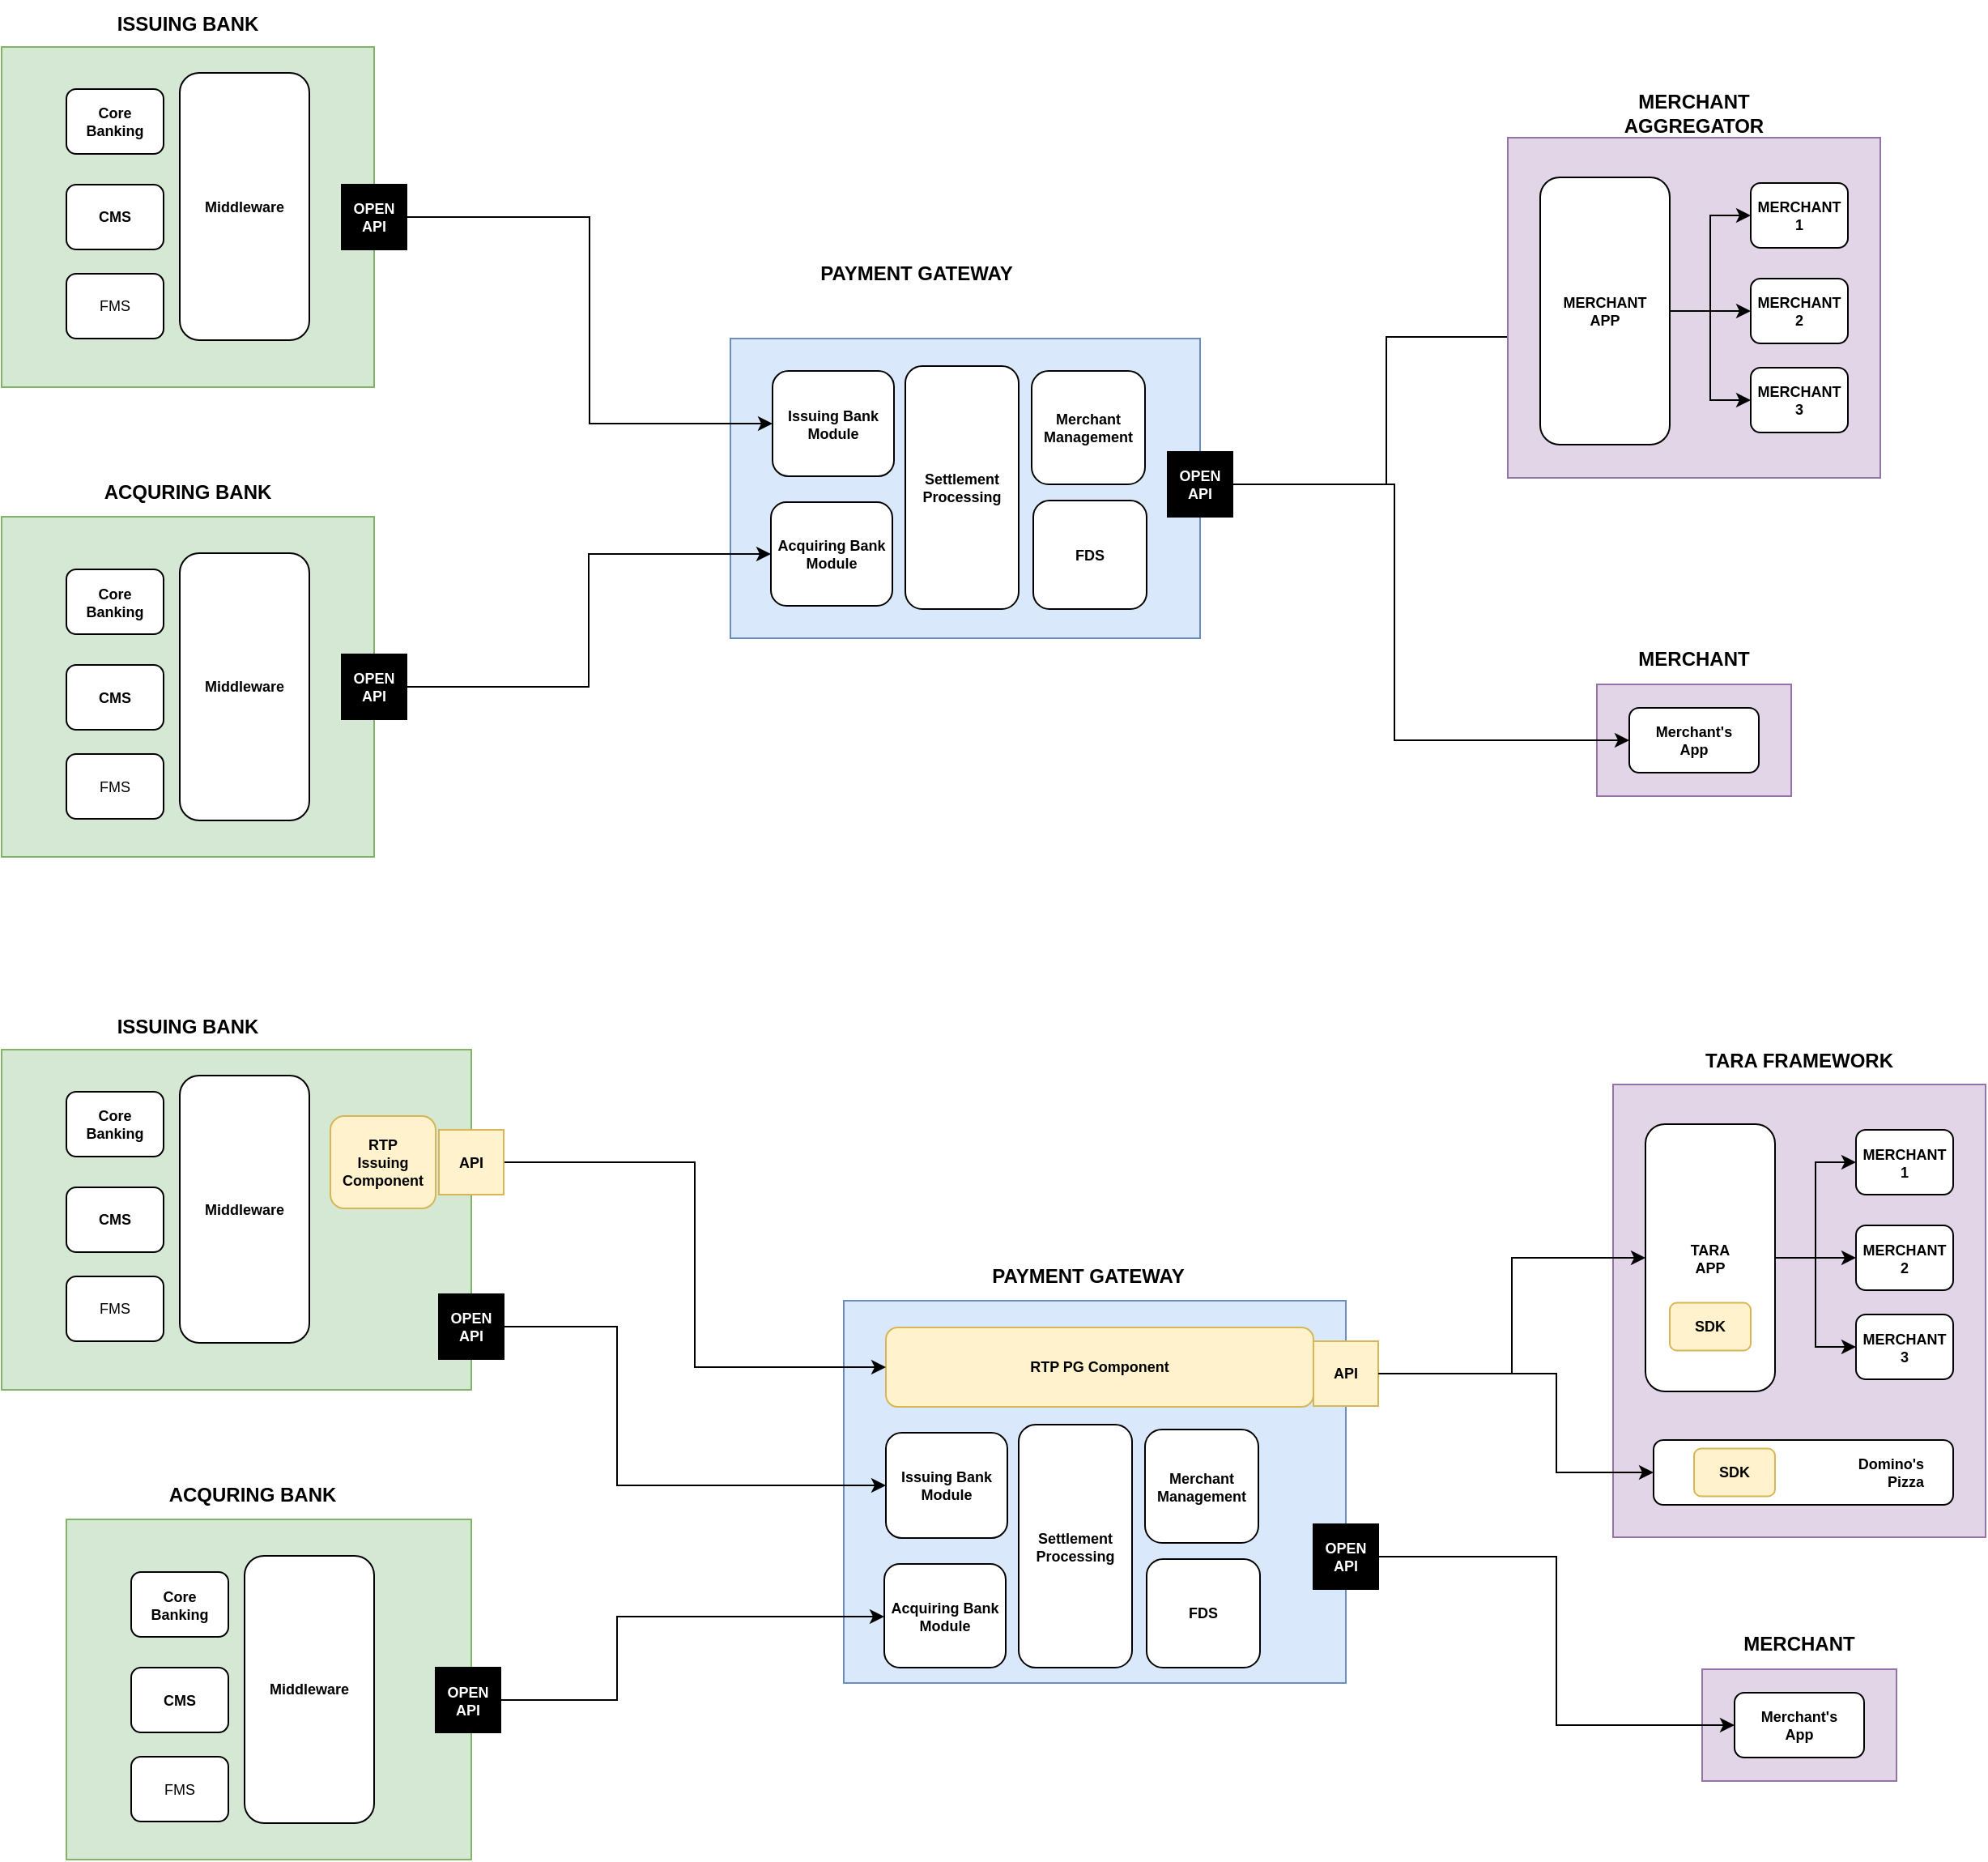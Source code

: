 <mxfile version="17.4.1" type="github">
  <diagram id="5-1qBF89IbfFa1BY4Lqq" name="Page-1">
    <mxGraphModel dx="1303" dy="767" grid="1" gridSize="10" guides="1" tooltips="1" connect="1" arrows="1" fold="1" page="1" pageScale="1" pageWidth="850" pageHeight="1100" math="0" shadow="0">
      <root>
        <mxCell id="0" />
        <mxCell id="1" parent="0" />
        <mxCell id="tZL4ecfah4JBYp6cC6tO-15" value="" style="rounded=0;whiteSpace=wrap;html=1;fillColor=#d5e8d4;strokeColor=#82b366;" vertex="1" parent="1">
          <mxGeometry x="80" y="440" width="230" height="210" as="geometry" />
        </mxCell>
        <mxCell id="tZL4ecfah4JBYp6cC6tO-16" value="ISSUING BANK" style="text;html=1;strokeColor=none;fillColor=none;align=center;verticalAlign=middle;whiteSpace=wrap;rounded=0;fontStyle=1" vertex="1" parent="1">
          <mxGeometry x="115" y="411" width="160" height="30" as="geometry" />
        </mxCell>
        <mxCell id="tZL4ecfah4JBYp6cC6tO-17" value="" style="rounded=0;whiteSpace=wrap;html=1;fillColor=#dae8fc;strokeColor=#6c8ebf;" vertex="1" parent="1">
          <mxGeometry x="530" y="620" width="290" height="185" as="geometry" />
        </mxCell>
        <mxCell id="tZL4ecfah4JBYp6cC6tO-18" value="PAYMENT GATEWAY" style="text;html=1;strokeColor=none;fillColor=none;align=center;verticalAlign=middle;whiteSpace=wrap;rounded=0;fontStyle=1" vertex="1" parent="1">
          <mxGeometry x="560" y="565" width="170" height="30" as="geometry" />
        </mxCell>
        <mxCell id="tZL4ecfah4JBYp6cC6tO-19" value="" style="rounded=0;whiteSpace=wrap;html=1;fillColor=#e1d5e7;strokeColor=#9673a6;" vertex="1" parent="1">
          <mxGeometry x="1065" y="833.5" width="120" height="69" as="geometry" />
        </mxCell>
        <mxCell id="tZL4ecfah4JBYp6cC6tO-20" value="MERCHANT" style="text;html=1;strokeColor=none;fillColor=none;align=center;verticalAlign=middle;whiteSpace=wrap;rounded=0;fontStyle=1" vertex="1" parent="1">
          <mxGeometry x="1095" y="802.5" width="60" height="30" as="geometry" />
        </mxCell>
        <mxCell id="tZL4ecfah4JBYp6cC6tO-26" value="Core Banking" style="rounded=1;whiteSpace=wrap;html=1;fontSize=9;fontStyle=1" vertex="1" parent="1">
          <mxGeometry x="120" y="466" width="60" height="40" as="geometry" />
        </mxCell>
        <mxCell id="tZL4ecfah4JBYp6cC6tO-27" value="Middleware" style="rounded=1;whiteSpace=wrap;html=1;fontSize=9;fontStyle=1" vertex="1" parent="1">
          <mxGeometry x="190" y="456" width="80" height="165" as="geometry" />
        </mxCell>
        <mxCell id="tZL4ecfah4JBYp6cC6tO-29" value="Settlement&lt;br&gt;Processing" style="rounded=1;whiteSpace=wrap;html=1;fontSize=9;fontStyle=1" vertex="1" parent="1">
          <mxGeometry x="638" y="637" width="70" height="150" as="geometry" />
        </mxCell>
        <mxCell id="tZL4ecfah4JBYp6cC6tO-31" value="Merchant&#39;s&lt;br&gt;App" style="rounded=1;whiteSpace=wrap;html=1;fontSize=9;fontStyle=1" vertex="1" parent="1">
          <mxGeometry x="1085" y="848" width="80" height="40" as="geometry" />
        </mxCell>
        <mxCell id="tZL4ecfah4JBYp6cC6tO-36" value="&lt;span style=&quot;font-weight: normal&quot;&gt;FMS&lt;/span&gt;" style="rounded=1;whiteSpace=wrap;html=1;fontSize=9;fontStyle=1" vertex="1" parent="1">
          <mxGeometry x="120" y="580" width="60" height="40" as="geometry" />
        </mxCell>
        <mxCell id="tZL4ecfah4JBYp6cC6tO-37" value="Issuing Bank Module" style="rounded=1;whiteSpace=wrap;html=1;fontSize=9;fontStyle=1" vertex="1" parent="1">
          <mxGeometry x="556" y="640" width="75" height="65" as="geometry" />
        </mxCell>
        <mxCell id="tZL4ecfah4JBYp6cC6tO-38" value="FDS" style="rounded=1;whiteSpace=wrap;html=1;fontSize=9;fontStyle=1" vertex="1" parent="1">
          <mxGeometry x="717" y="720" width="70" height="67" as="geometry" />
        </mxCell>
        <mxCell id="tZL4ecfah4JBYp6cC6tO-39" value="Acquiring Bank Module" style="rounded=1;whiteSpace=wrap;html=1;fontSize=9;fontStyle=1" vertex="1" parent="1">
          <mxGeometry x="555" y="721" width="75" height="64" as="geometry" />
        </mxCell>
        <mxCell id="tZL4ecfah4JBYp6cC6tO-40" value="CMS" style="rounded=1;whiteSpace=wrap;html=1;fontSize=9;fontStyle=1" vertex="1" parent="1">
          <mxGeometry x="120" y="525" width="60" height="40" as="geometry" />
        </mxCell>
        <mxCell id="tZL4ecfah4JBYp6cC6tO-95" style="edgeStyle=orthogonalEdgeStyle;rounded=0;orthogonalLoop=1;jettySize=auto;html=1;exitX=1;exitY=0.5;exitDx=0;exitDy=0;entryX=0;entryY=0.5;entryDx=0;entryDy=0;fontFamily=Helvetica;fontSize=9;fontColor=#FFFFFF;" edge="1" parent="1" source="tZL4ecfah4JBYp6cC6tO-41" target="tZL4ecfah4JBYp6cC6tO-37">
          <mxGeometry relative="1" as="geometry" />
        </mxCell>
        <mxCell id="tZL4ecfah4JBYp6cC6tO-41" value="&lt;b&gt;OPEN&lt;br&gt;API&lt;/b&gt;" style="whiteSpace=wrap;html=1;aspect=fixed;fontFamily=Helvetica;fontSize=9;strokeColor=#000000;fillColor=#000000;fontColor=#ffffff;" vertex="1" parent="1">
          <mxGeometry x="290" y="525" width="40" height="40" as="geometry" />
        </mxCell>
        <mxCell id="tZL4ecfah4JBYp6cC6tO-163" style="edgeStyle=orthogonalEdgeStyle;rounded=0;orthogonalLoop=1;jettySize=auto;html=1;exitX=1;exitY=0.5;exitDx=0;exitDy=0;entryX=-0.012;entryY=0.597;entryDx=0;entryDy=0;entryPerimeter=0;fontFamily=Helvetica;fontSize=9;fontColor=#FFFFFF;" edge="1" parent="1" source="tZL4ecfah4JBYp6cC6tO-43" target="tZL4ecfah4JBYp6cC6tO-155">
          <mxGeometry relative="1" as="geometry" />
        </mxCell>
        <mxCell id="tZL4ecfah4JBYp6cC6tO-185" style="edgeStyle=orthogonalEdgeStyle;rounded=0;orthogonalLoop=1;jettySize=auto;html=1;exitX=1;exitY=0.5;exitDx=0;exitDy=0;entryX=0;entryY=0.5;entryDx=0;entryDy=0;fontFamily=Helvetica;fontSize=9;fontColor=#FFFFFF;" edge="1" parent="1" source="tZL4ecfah4JBYp6cC6tO-43" target="tZL4ecfah4JBYp6cC6tO-31">
          <mxGeometry relative="1" as="geometry">
            <Array as="points">
              <mxPoint x="940" y="710" />
              <mxPoint x="940" y="868" />
            </Array>
          </mxGeometry>
        </mxCell>
        <mxCell id="tZL4ecfah4JBYp6cC6tO-43" value="&lt;b&gt;OPEN&lt;br&gt;API&lt;/b&gt;" style="whiteSpace=wrap;html=1;aspect=fixed;fontFamily=Helvetica;fontSize=9;strokeColor=#000000;fillColor=#000000;fontColor=#ffffff;" vertex="1" parent="1">
          <mxGeometry x="800" y="690" width="40" height="40" as="geometry" />
        </mxCell>
        <mxCell id="tZL4ecfah4JBYp6cC6tO-46" value="" style="rounded=0;whiteSpace=wrap;html=1;fillColor=#d5e8d4;strokeColor=#82b366;" vertex="1" parent="1">
          <mxGeometry x="80" y="730" width="230" height="210" as="geometry" />
        </mxCell>
        <mxCell id="tZL4ecfah4JBYp6cC6tO-47" value="ACQURING BANK" style="text;html=1;strokeColor=none;fillColor=none;align=center;verticalAlign=middle;whiteSpace=wrap;rounded=0;fontStyle=1" vertex="1" parent="1">
          <mxGeometry x="120" y="700" width="150" height="30" as="geometry" />
        </mxCell>
        <mxCell id="tZL4ecfah4JBYp6cC6tO-107" style="edgeStyle=orthogonalEdgeStyle;rounded=0;orthogonalLoop=1;jettySize=auto;html=1;exitX=1;exitY=0.5;exitDx=0;exitDy=0;entryX=0;entryY=0.5;entryDx=0;entryDy=0;fontFamily=Helvetica;fontSize=9;fontColor=#FFFFFF;" edge="1" parent="1" source="tZL4ecfah4JBYp6cC6tO-52" target="tZL4ecfah4JBYp6cC6tO-39">
          <mxGeometry relative="1" as="geometry" />
        </mxCell>
        <mxCell id="tZL4ecfah4JBYp6cC6tO-52" value="&lt;b&gt;OPEN&lt;br&gt;API&lt;/b&gt;" style="whiteSpace=wrap;html=1;aspect=fixed;fontFamily=Helvetica;fontSize=9;strokeColor=#000000;fillColor=#000000;fontColor=#ffffff;" vertex="1" parent="1">
          <mxGeometry x="290" y="815" width="40" height="40" as="geometry" />
        </mxCell>
        <mxCell id="tZL4ecfah4JBYp6cC6tO-97" value="Core Banking" style="rounded=1;whiteSpace=wrap;html=1;fontSize=9;fontStyle=1" vertex="1" parent="1">
          <mxGeometry x="120" y="762.5" width="60" height="40" as="geometry" />
        </mxCell>
        <mxCell id="tZL4ecfah4JBYp6cC6tO-98" value="Middleware" style="rounded=1;whiteSpace=wrap;html=1;fontSize=9;fontStyle=1" vertex="1" parent="1">
          <mxGeometry x="190" y="752.5" width="80" height="165" as="geometry" />
        </mxCell>
        <mxCell id="tZL4ecfah4JBYp6cC6tO-99" value="&lt;span style=&quot;font-weight: normal&quot;&gt;FMS&lt;/span&gt;" style="rounded=1;whiteSpace=wrap;html=1;fontSize=9;fontStyle=1" vertex="1" parent="1">
          <mxGeometry x="120" y="876.5" width="60" height="40" as="geometry" />
        </mxCell>
        <mxCell id="tZL4ecfah4JBYp6cC6tO-100" value="CMS" style="rounded=1;whiteSpace=wrap;html=1;fontSize=9;fontStyle=1" vertex="1" parent="1">
          <mxGeometry x="120" y="821.5" width="60" height="40" as="geometry" />
        </mxCell>
        <mxCell id="tZL4ecfah4JBYp6cC6tO-108" value="" style="rounded=0;whiteSpace=wrap;html=1;fillColor=#d5e8d4;strokeColor=#82b366;" vertex="1" parent="1">
          <mxGeometry x="80" y="1059" width="290" height="210" as="geometry" />
        </mxCell>
        <mxCell id="tZL4ecfah4JBYp6cC6tO-109" value="ISSUING BANK" style="text;html=1;strokeColor=none;fillColor=none;align=center;verticalAlign=middle;whiteSpace=wrap;rounded=0;fontStyle=1" vertex="1" parent="1">
          <mxGeometry x="115" y="1030" width="160" height="30" as="geometry" />
        </mxCell>
        <mxCell id="tZL4ecfah4JBYp6cC6tO-110" value="" style="rounded=0;whiteSpace=wrap;html=1;fillColor=#dae8fc;strokeColor=#6c8ebf;" vertex="1" parent="1">
          <mxGeometry x="600" y="1214" width="310" height="236" as="geometry" />
        </mxCell>
        <mxCell id="tZL4ecfah4JBYp6cC6tO-111" value="PAYMENT GATEWAY" style="text;html=1;strokeColor=none;fillColor=none;align=center;verticalAlign=middle;whiteSpace=wrap;rounded=0;fontStyle=1" vertex="1" parent="1">
          <mxGeometry x="666" y="1184" width="170" height="30" as="geometry" />
        </mxCell>
        <mxCell id="tZL4ecfah4JBYp6cC6tO-114" value="Core Banking" style="rounded=1;whiteSpace=wrap;html=1;fontSize=9;fontStyle=1" vertex="1" parent="1">
          <mxGeometry x="120" y="1085" width="60" height="40" as="geometry" />
        </mxCell>
        <mxCell id="tZL4ecfah4JBYp6cC6tO-115" value="Middleware" style="rounded=1;whiteSpace=wrap;html=1;fontSize=9;fontStyle=1" vertex="1" parent="1">
          <mxGeometry x="190" y="1075" width="80" height="165" as="geometry" />
        </mxCell>
        <mxCell id="tZL4ecfah4JBYp6cC6tO-118" value="&lt;span style=&quot;font-weight: normal&quot;&gt;FMS&lt;/span&gt;" style="rounded=1;whiteSpace=wrap;html=1;fontSize=9;fontStyle=1" vertex="1" parent="1">
          <mxGeometry x="120" y="1199" width="60" height="40" as="geometry" />
        </mxCell>
        <mxCell id="tZL4ecfah4JBYp6cC6tO-119" value="Issuing Bank Module" style="rounded=1;whiteSpace=wrap;html=1;fontSize=9;fontStyle=1" vertex="1" parent="1">
          <mxGeometry x="626" y="1295.5" width="75" height="65" as="geometry" />
        </mxCell>
        <mxCell id="tZL4ecfah4JBYp6cC6tO-121" value="Acquiring Bank Module" style="rounded=1;whiteSpace=wrap;html=1;fontSize=9;fontStyle=1" vertex="1" parent="1">
          <mxGeometry x="625" y="1376.5" width="75" height="64" as="geometry" />
        </mxCell>
        <mxCell id="tZL4ecfah4JBYp6cC6tO-122" value="CMS" style="rounded=1;whiteSpace=wrap;html=1;fontSize=9;fontStyle=1" vertex="1" parent="1">
          <mxGeometry x="120" y="1144" width="60" height="40" as="geometry" />
        </mxCell>
        <mxCell id="tZL4ecfah4JBYp6cC6tO-123" style="edgeStyle=orthogonalEdgeStyle;rounded=0;orthogonalLoop=1;jettySize=auto;html=1;exitX=1;exitY=0.5;exitDx=0;exitDy=0;entryX=0;entryY=0.5;entryDx=0;entryDy=0;fontFamily=Helvetica;fontSize=9;fontColor=#FFFFFF;" edge="1" parent="1" source="tZL4ecfah4JBYp6cC6tO-124" target="tZL4ecfah4JBYp6cC6tO-119">
          <mxGeometry relative="1" as="geometry">
            <Array as="points">
              <mxPoint x="460" y="1230" />
              <mxPoint x="460" y="1328" />
            </Array>
          </mxGeometry>
        </mxCell>
        <mxCell id="tZL4ecfah4JBYp6cC6tO-124" value="&lt;b&gt;OPEN&lt;br&gt;API&lt;/b&gt;" style="whiteSpace=wrap;html=1;aspect=fixed;fontFamily=Helvetica;fontSize=9;strokeColor=#000000;fillColor=#000000;fontColor=#ffffff;" vertex="1" parent="1">
          <mxGeometry x="350" y="1210" width="40" height="40" as="geometry" />
        </mxCell>
        <mxCell id="tZL4ecfah4JBYp6cC6tO-126" value="&lt;b&gt;OPEN&lt;br&gt;API&lt;/b&gt;" style="whiteSpace=wrap;html=1;aspect=fixed;fontFamily=Helvetica;fontSize=9;strokeColor=#000000;fillColor=#000000;fontColor=#ffffff;" vertex="1" parent="1">
          <mxGeometry x="890" y="1352" width="40" height="40" as="geometry" />
        </mxCell>
        <mxCell id="tZL4ecfah4JBYp6cC6tO-127" value="" style="rounded=0;whiteSpace=wrap;html=1;fillColor=#d5e8d4;strokeColor=#82b366;" vertex="1" parent="1">
          <mxGeometry x="120" y="1349" width="250" height="210" as="geometry" />
        </mxCell>
        <mxCell id="tZL4ecfah4JBYp6cC6tO-128" value="ACQURING BANK" style="text;html=1;strokeColor=none;fillColor=none;align=center;verticalAlign=middle;whiteSpace=wrap;rounded=0;fontStyle=1" vertex="1" parent="1">
          <mxGeometry x="160" y="1319" width="150" height="30" as="geometry" />
        </mxCell>
        <mxCell id="tZL4ecfah4JBYp6cC6tO-146" style="edgeStyle=orthogonalEdgeStyle;rounded=0;orthogonalLoop=1;jettySize=auto;html=1;exitX=1;exitY=0.5;exitDx=0;exitDy=0;fontFamily=Helvetica;fontSize=9;fontColor=#FFFFFF;" edge="1" parent="1" source="tZL4ecfah4JBYp6cC6tO-130" target="tZL4ecfah4JBYp6cC6tO-121">
          <mxGeometry relative="1" as="geometry">
            <Array as="points">
              <mxPoint x="460" y="1461" />
              <mxPoint x="460" y="1409" />
            </Array>
          </mxGeometry>
        </mxCell>
        <mxCell id="tZL4ecfah4JBYp6cC6tO-130" value="&lt;b&gt;OPEN&lt;br&gt;API&lt;/b&gt;" style="whiteSpace=wrap;html=1;aspect=fixed;fontFamily=Helvetica;fontSize=9;strokeColor=#000000;fillColor=#000000;fontColor=#ffffff;" vertex="1" parent="1">
          <mxGeometry x="348" y="1440.5" width="40" height="40" as="geometry" />
        </mxCell>
        <mxCell id="tZL4ecfah4JBYp6cC6tO-131" value="Core Banking" style="rounded=1;whiteSpace=wrap;html=1;fontSize=9;fontStyle=1" vertex="1" parent="1">
          <mxGeometry x="160" y="1381.5" width="60" height="40" as="geometry" />
        </mxCell>
        <mxCell id="tZL4ecfah4JBYp6cC6tO-132" value="Middleware" style="rounded=1;whiteSpace=wrap;html=1;fontSize=9;fontStyle=1" vertex="1" parent="1">
          <mxGeometry x="230" y="1371.5" width="80" height="165" as="geometry" />
        </mxCell>
        <mxCell id="tZL4ecfah4JBYp6cC6tO-133" value="&lt;span style=&quot;font-weight: normal&quot;&gt;FMS&lt;/span&gt;" style="rounded=1;whiteSpace=wrap;html=1;fontSize=9;fontStyle=1" vertex="1" parent="1">
          <mxGeometry x="160" y="1495.5" width="60" height="40" as="geometry" />
        </mxCell>
        <mxCell id="tZL4ecfah4JBYp6cC6tO-134" value="CMS" style="rounded=1;whiteSpace=wrap;html=1;fontSize=9;fontStyle=1" vertex="1" parent="1">
          <mxGeometry x="160" y="1440.5" width="60" height="40" as="geometry" />
        </mxCell>
        <mxCell id="tZL4ecfah4JBYp6cC6tO-139" value="RTP&lt;br&gt;Issuing&lt;br&gt;Component" style="rounded=1;whiteSpace=wrap;html=1;fontFamily=Helvetica;fontSize=9;strokeColor=#d6b656;fillColor=#fff2cc;fontStyle=1" vertex="1" parent="1">
          <mxGeometry x="283" y="1100" width="65" height="57" as="geometry" />
        </mxCell>
        <mxCell id="tZL4ecfah4JBYp6cC6tO-141" value="RTP PG Component" style="rounded=1;whiteSpace=wrap;html=1;fontFamily=Helvetica;fontSize=9;strokeColor=#d6b656;fillColor=#fff2cc;fontStyle=1" vertex="1" parent="1">
          <mxGeometry x="626" y="1230.5" width="264" height="49" as="geometry" />
        </mxCell>
        <mxCell id="tZL4ecfah4JBYp6cC6tO-147" style="edgeStyle=orthogonalEdgeStyle;rounded=0;orthogonalLoop=1;jettySize=auto;html=1;exitX=1;exitY=0.5;exitDx=0;exitDy=0;entryX=0;entryY=0.5;entryDx=0;entryDy=0;fontFamily=Helvetica;fontSize=9;fontColor=#FFFFFF;" edge="1" parent="1" source="tZL4ecfah4JBYp6cC6tO-145" target="tZL4ecfah4JBYp6cC6tO-141">
          <mxGeometry relative="1" as="geometry" />
        </mxCell>
        <mxCell id="tZL4ecfah4JBYp6cC6tO-145" value="&lt;b&gt;API&lt;/b&gt;" style="whiteSpace=wrap;html=1;aspect=fixed;fontFamily=Helvetica;fontSize=9;strokeColor=#d6b656;fillColor=#fff2cc;" vertex="1" parent="1">
          <mxGeometry x="350" y="1108.5" width="40" height="40" as="geometry" />
        </mxCell>
        <mxCell id="tZL4ecfah4JBYp6cC6tO-148" value="&lt;b&gt;API&lt;/b&gt;" style="whiteSpace=wrap;html=1;aspect=fixed;fontFamily=Helvetica;fontSize=9;strokeColor=#d6b656;fillColor=#fff2cc;" vertex="1" parent="1">
          <mxGeometry x="890" y="1239" width="40" height="40" as="geometry" />
        </mxCell>
        <mxCell id="tZL4ecfah4JBYp6cC6tO-151" value="" style="rounded=0;whiteSpace=wrap;html=1;fillColor=#e1d5e7;strokeColor=#9673a6;" vertex="1" parent="1">
          <mxGeometry x="1010" y="496" width="230" height="210" as="geometry" />
        </mxCell>
        <mxCell id="tZL4ecfah4JBYp6cC6tO-152" value="MERCHANT&lt;br&gt;AGGREGATOR" style="text;html=1;strokeColor=none;fillColor=none;align=center;verticalAlign=middle;whiteSpace=wrap;rounded=0;fontStyle=1" vertex="1" parent="1">
          <mxGeometry x="1050" y="466" width="150" height="30" as="geometry" />
        </mxCell>
        <mxCell id="tZL4ecfah4JBYp6cC6tO-154" value="MERCHANT&lt;br&gt;1" style="rounded=1;whiteSpace=wrap;html=1;fontSize=9;fontStyle=1" vertex="1" parent="1">
          <mxGeometry x="1160" y="524" width="60" height="40" as="geometry" />
        </mxCell>
        <mxCell id="tZL4ecfah4JBYp6cC6tO-158" style="edgeStyle=orthogonalEdgeStyle;rounded=0;orthogonalLoop=1;jettySize=auto;html=1;exitX=1;exitY=0.5;exitDx=0;exitDy=0;entryX=0;entryY=0.5;entryDx=0;entryDy=0;fontFamily=Helvetica;fontSize=9;fontColor=#FFFFFF;" edge="1" parent="1" source="tZL4ecfah4JBYp6cC6tO-155" target="tZL4ecfah4JBYp6cC6tO-154">
          <mxGeometry relative="1" as="geometry" />
        </mxCell>
        <mxCell id="tZL4ecfah4JBYp6cC6tO-159" style="edgeStyle=orthogonalEdgeStyle;rounded=0;orthogonalLoop=1;jettySize=auto;html=1;exitX=1;exitY=0.5;exitDx=0;exitDy=0;fontFamily=Helvetica;fontSize=9;fontColor=#FFFFFF;" edge="1" parent="1" source="tZL4ecfah4JBYp6cC6tO-155" target="tZL4ecfah4JBYp6cC6tO-157">
          <mxGeometry relative="1" as="geometry" />
        </mxCell>
        <mxCell id="tZL4ecfah4JBYp6cC6tO-160" style="edgeStyle=orthogonalEdgeStyle;rounded=0;orthogonalLoop=1;jettySize=auto;html=1;exitX=1;exitY=0.5;exitDx=0;exitDy=0;entryX=0;entryY=0.5;entryDx=0;entryDy=0;fontFamily=Helvetica;fontSize=9;fontColor=#FFFFFF;" edge="1" parent="1" source="tZL4ecfah4JBYp6cC6tO-155" target="tZL4ecfah4JBYp6cC6tO-156">
          <mxGeometry relative="1" as="geometry" />
        </mxCell>
        <mxCell id="tZL4ecfah4JBYp6cC6tO-155" value="MERCHANT&lt;br&gt;APP" style="rounded=1;whiteSpace=wrap;html=1;fontSize=9;fontStyle=1" vertex="1" parent="1">
          <mxGeometry x="1030" y="520.5" width="80" height="165" as="geometry" />
        </mxCell>
        <mxCell id="tZL4ecfah4JBYp6cC6tO-156" value="MERCHANT&lt;br&gt;3" style="rounded=1;whiteSpace=wrap;html=1;fontSize=9;fontStyle=1" vertex="1" parent="1">
          <mxGeometry x="1160" y="638" width="60" height="40" as="geometry" />
        </mxCell>
        <mxCell id="tZL4ecfah4JBYp6cC6tO-157" value="MERCHANT&lt;br&gt;2" style="rounded=1;whiteSpace=wrap;html=1;fontSize=9;fontStyle=1" vertex="1" parent="1">
          <mxGeometry x="1160" y="583" width="60" height="40" as="geometry" />
        </mxCell>
        <mxCell id="tZL4ecfah4JBYp6cC6tO-161" value="Merchant&lt;br&gt;Management" style="rounded=1;whiteSpace=wrap;html=1;fontSize=9;fontStyle=1" vertex="1" parent="1">
          <mxGeometry x="716" y="640" width="70" height="70" as="geometry" />
        </mxCell>
        <mxCell id="tZL4ecfah4JBYp6cC6tO-164" value="" style="rounded=0;whiteSpace=wrap;html=1;fillColor=#e1d5e7;strokeColor=#9673a6;" vertex="1" parent="1">
          <mxGeometry x="1130" y="1441.5" width="120" height="69" as="geometry" />
        </mxCell>
        <mxCell id="tZL4ecfah4JBYp6cC6tO-165" value="MERCHANT" style="text;html=1;strokeColor=none;fillColor=none;align=center;verticalAlign=middle;whiteSpace=wrap;rounded=0;fontStyle=1" vertex="1" parent="1">
          <mxGeometry x="1160" y="1410.5" width="60" height="30" as="geometry" />
        </mxCell>
        <mxCell id="tZL4ecfah4JBYp6cC6tO-166" value="Merchant&#39;s&lt;br&gt;App" style="rounded=1;whiteSpace=wrap;html=1;fontSize=9;fontStyle=1" vertex="1" parent="1">
          <mxGeometry x="1150" y="1456" width="80" height="40" as="geometry" />
        </mxCell>
        <mxCell id="tZL4ecfah4JBYp6cC6tO-167" value="" style="rounded=0;whiteSpace=wrap;html=1;fillColor=#e1d5e7;strokeColor=#9673a6;" vertex="1" parent="1">
          <mxGeometry x="1075" y="1080.5" width="230" height="279.5" as="geometry" />
        </mxCell>
        <mxCell id="tZL4ecfah4JBYp6cC6tO-168" value="TARA FRAMEWORK" style="text;html=1;strokeColor=none;fillColor=none;align=center;verticalAlign=middle;whiteSpace=wrap;rounded=0;fontStyle=1" vertex="1" parent="1">
          <mxGeometry x="1115" y="1050.5" width="150" height="30" as="geometry" />
        </mxCell>
        <mxCell id="tZL4ecfah4JBYp6cC6tO-169" value="MERCHANT&lt;br&gt;1" style="rounded=1;whiteSpace=wrap;html=1;fontSize=9;fontStyle=1" vertex="1" parent="1">
          <mxGeometry x="1225" y="1108.5" width="60" height="40" as="geometry" />
        </mxCell>
        <mxCell id="tZL4ecfah4JBYp6cC6tO-170" style="edgeStyle=orthogonalEdgeStyle;rounded=0;orthogonalLoop=1;jettySize=auto;html=1;exitX=1;exitY=0.5;exitDx=0;exitDy=0;entryX=0;entryY=0.5;entryDx=0;entryDy=0;fontFamily=Helvetica;fontSize=9;fontColor=#FFFFFF;" edge="1" parent="1" source="tZL4ecfah4JBYp6cC6tO-173" target="tZL4ecfah4JBYp6cC6tO-169">
          <mxGeometry relative="1" as="geometry" />
        </mxCell>
        <mxCell id="tZL4ecfah4JBYp6cC6tO-171" style="edgeStyle=orthogonalEdgeStyle;rounded=0;orthogonalLoop=1;jettySize=auto;html=1;exitX=1;exitY=0.5;exitDx=0;exitDy=0;fontFamily=Helvetica;fontSize=9;fontColor=#FFFFFF;" edge="1" parent="1" source="tZL4ecfah4JBYp6cC6tO-173" target="tZL4ecfah4JBYp6cC6tO-175">
          <mxGeometry relative="1" as="geometry" />
        </mxCell>
        <mxCell id="tZL4ecfah4JBYp6cC6tO-172" style="edgeStyle=orthogonalEdgeStyle;rounded=0;orthogonalLoop=1;jettySize=auto;html=1;exitX=1;exitY=0.5;exitDx=0;exitDy=0;entryX=0;entryY=0.5;entryDx=0;entryDy=0;fontFamily=Helvetica;fontSize=9;fontColor=#FFFFFF;" edge="1" parent="1" source="tZL4ecfah4JBYp6cC6tO-173" target="tZL4ecfah4JBYp6cC6tO-174">
          <mxGeometry relative="1" as="geometry" />
        </mxCell>
        <mxCell id="tZL4ecfah4JBYp6cC6tO-173" value="TARA&lt;br&gt;APP" style="rounded=1;whiteSpace=wrap;html=1;fontSize=9;fontStyle=1" vertex="1" parent="1">
          <mxGeometry x="1095" y="1105" width="80" height="165" as="geometry" />
        </mxCell>
        <mxCell id="tZL4ecfah4JBYp6cC6tO-174" value="MERCHANT&lt;br&gt;3" style="rounded=1;whiteSpace=wrap;html=1;fontSize=9;fontStyle=1" vertex="1" parent="1">
          <mxGeometry x="1225" y="1222.5" width="60" height="40" as="geometry" />
        </mxCell>
        <mxCell id="tZL4ecfah4JBYp6cC6tO-175" value="MERCHANT&lt;br&gt;2" style="rounded=1;whiteSpace=wrap;html=1;fontSize=9;fontStyle=1" vertex="1" parent="1">
          <mxGeometry x="1225" y="1167.5" width="60" height="40" as="geometry" />
        </mxCell>
        <mxCell id="tZL4ecfah4JBYp6cC6tO-176" value="Settlement&lt;br&gt;Processing" style="rounded=1;whiteSpace=wrap;html=1;fontSize=9;fontStyle=1" vertex="1" parent="1">
          <mxGeometry x="708" y="1290.5" width="70" height="150" as="geometry" />
        </mxCell>
        <mxCell id="tZL4ecfah4JBYp6cC6tO-177" value="FDS" style="rounded=1;whiteSpace=wrap;html=1;fontSize=9;fontStyle=1" vertex="1" parent="1">
          <mxGeometry x="787" y="1373.5" width="70" height="67" as="geometry" />
        </mxCell>
        <mxCell id="tZL4ecfah4JBYp6cC6tO-178" value="Merchant&lt;br&gt;Management" style="rounded=1;whiteSpace=wrap;html=1;fontSize=9;fontStyle=1" vertex="1" parent="1">
          <mxGeometry x="786" y="1293.5" width="70" height="70" as="geometry" />
        </mxCell>
        <mxCell id="tZL4ecfah4JBYp6cC6tO-179" style="edgeStyle=orthogonalEdgeStyle;rounded=0;orthogonalLoop=1;jettySize=auto;html=1;exitX=1;exitY=0.5;exitDx=0;exitDy=0;entryX=0;entryY=0.5;entryDx=0;entryDy=0;fontFamily=Helvetica;fontSize=9;fontColor=#FFFFFF;" edge="1" parent="1" source="tZL4ecfah4JBYp6cC6tO-148" target="tZL4ecfah4JBYp6cC6tO-173">
          <mxGeometry relative="1" as="geometry" />
        </mxCell>
        <mxCell id="tZL4ecfah4JBYp6cC6tO-181" value="Domino&#39;s&lt;br&gt;Pizza" style="rounded=1;whiteSpace=wrap;html=1;fontSize=9;fontStyle=1;align=right;spacingLeft=0;spacingRight=16;" vertex="1" parent="1">
          <mxGeometry x="1100" y="1300" width="185" height="40" as="geometry" />
        </mxCell>
        <mxCell id="tZL4ecfah4JBYp6cC6tO-182" style="edgeStyle=orthogonalEdgeStyle;rounded=0;orthogonalLoop=1;jettySize=auto;html=1;exitX=1;exitY=0.5;exitDx=0;exitDy=0;entryX=0;entryY=0.5;entryDx=0;entryDy=0;fontFamily=Helvetica;fontSize=9;fontColor=#FFFFFF;" edge="1" parent="1" source="tZL4ecfah4JBYp6cC6tO-148" target="tZL4ecfah4JBYp6cC6tO-181">
          <mxGeometry relative="1" as="geometry">
            <Array as="points">
              <mxPoint x="1040" y="1259" />
              <mxPoint x="1040" y="1320" />
            </Array>
          </mxGeometry>
        </mxCell>
        <mxCell id="tZL4ecfah4JBYp6cC6tO-183" style="edgeStyle=orthogonalEdgeStyle;rounded=0;orthogonalLoop=1;jettySize=auto;html=1;exitX=1;exitY=0.5;exitDx=0;exitDy=0;entryX=0;entryY=0.5;entryDx=0;entryDy=0;fontFamily=Helvetica;fontSize=9;fontColor=#FFFFFF;" edge="1" parent="1" source="tZL4ecfah4JBYp6cC6tO-126" target="tZL4ecfah4JBYp6cC6tO-166">
          <mxGeometry relative="1" as="geometry" />
        </mxCell>
        <mxCell id="tZL4ecfah4JBYp6cC6tO-186" value="SDK" style="rounded=1;whiteSpace=wrap;html=1;fontFamily=Helvetica;fontSize=9;strokeColor=#d6b656;fillColor=#fff2cc;fontStyle=1" vertex="1" parent="1">
          <mxGeometry x="1125" y="1305.25" width="50" height="29.5" as="geometry" />
        </mxCell>
        <mxCell id="tZL4ecfah4JBYp6cC6tO-187" value="SDK" style="rounded=1;whiteSpace=wrap;html=1;fontFamily=Helvetica;fontSize=9;strokeColor=#d6b656;fillColor=#fff2cc;fontStyle=1" vertex="1" parent="1">
          <mxGeometry x="1110" y="1215.25" width="50" height="29.5" as="geometry" />
        </mxCell>
      </root>
    </mxGraphModel>
  </diagram>
</mxfile>
